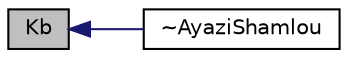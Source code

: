 digraph "Kb"
{
  bgcolor="transparent";
  edge [fontname="Helvetica",fontsize="10",labelfontname="Helvetica",labelfontsize="10"];
  node [fontname="Helvetica",fontsize="10",shape=record];
  rankdir="LR";
  Node1 [label="Kb",height=0.2,width=0.4,color="black", fillcolor="grey75", style="filled", fontcolor="black"];
  Node1 -> Node2 [dir="back",color="midnightblue",fontsize="10",style="solid",fontname="Helvetica"];
  Node2 [label="~AyaziShamlou",height=0.2,width=0.4,color="black",URL="$a00006.html#adef82df48b1ab9571151c9ff6ce21c2c",tooltip="Destructor. "];
}
